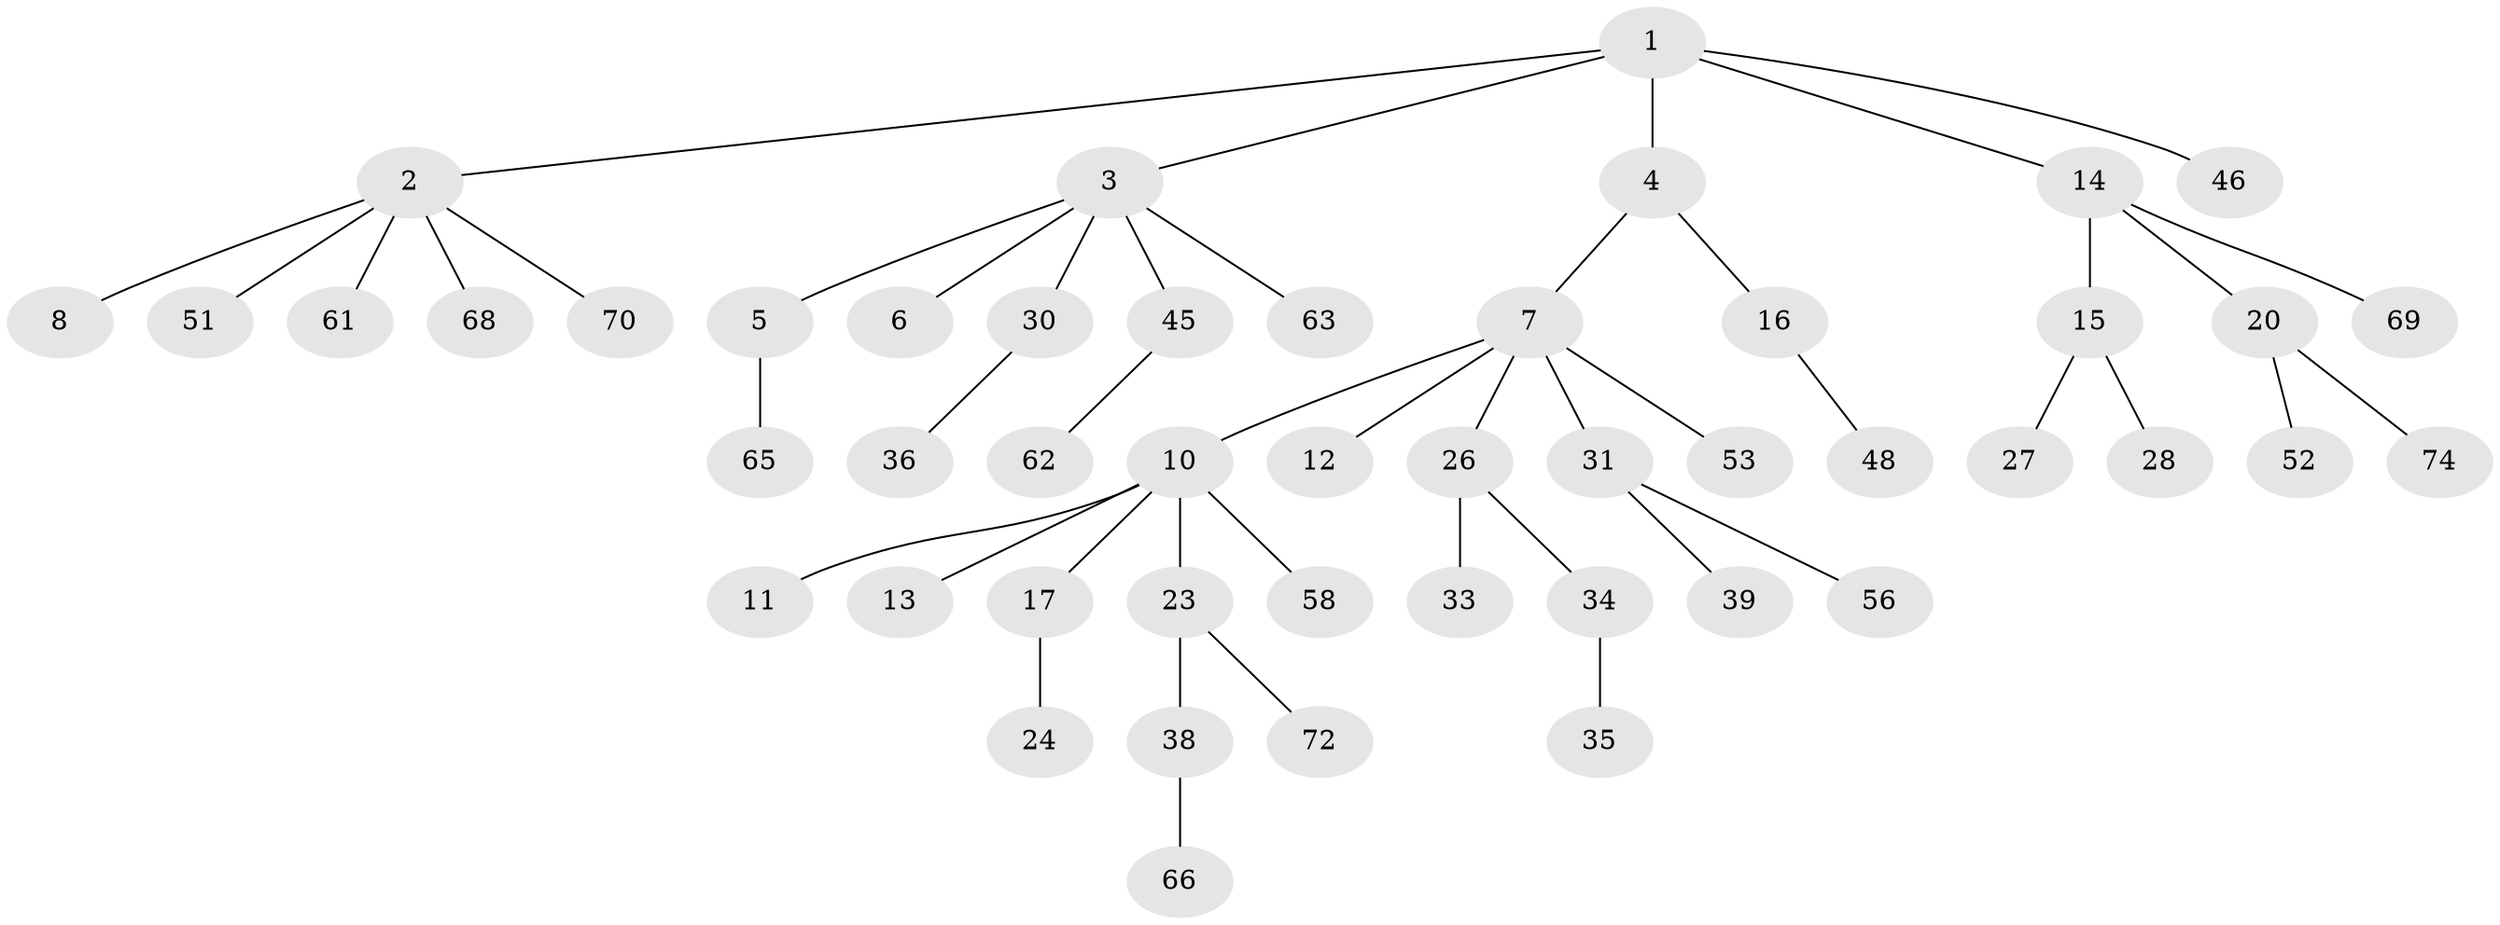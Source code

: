 // original degree distribution, {5: 0.04054054054054054, 6: 0.04054054054054054, 3: 0.12162162162162163, 1: 0.5135135135135135, 2: 0.24324324324324326, 4: 0.04054054054054054}
// Generated by graph-tools (version 1.1) at 2025/42/03/06/25 10:42:06]
// undirected, 48 vertices, 47 edges
graph export_dot {
graph [start="1"]
  node [color=gray90,style=filled];
  1 [super="+29"];
  2 [super="+54"];
  3 [super="+32"];
  4 [super="+9"];
  5 [super="+22"];
  6;
  7 [super="+21"];
  8 [super="+47"];
  10 [super="+57"];
  11;
  12 [super="+18"];
  13 [super="+25"];
  14 [super="+55"];
  15 [super="+37"];
  16 [super="+42"];
  17 [super="+19"];
  20 [super="+59"];
  23 [super="+49"];
  24;
  26;
  27;
  28 [super="+71"];
  30 [super="+44"];
  31 [super="+41"];
  33;
  34 [super="+40"];
  35 [super="+67"];
  36;
  38 [super="+43"];
  39 [super="+60"];
  45 [super="+50"];
  46 [super="+64"];
  48;
  51;
  52;
  53;
  56;
  58;
  61;
  62;
  63;
  65;
  66;
  68;
  69;
  70;
  72 [super="+73"];
  74;
  1 -- 2;
  1 -- 3;
  1 -- 4;
  1 -- 14;
  1 -- 46;
  2 -- 8;
  2 -- 51;
  2 -- 68;
  2 -- 70;
  2 -- 61;
  3 -- 5;
  3 -- 6;
  3 -- 30;
  3 -- 45;
  3 -- 63;
  4 -- 7;
  4 -- 16;
  5 -- 65;
  7 -- 10;
  7 -- 12;
  7 -- 53;
  7 -- 26;
  7 -- 31;
  10 -- 11;
  10 -- 13;
  10 -- 17;
  10 -- 23;
  10 -- 58;
  14 -- 15;
  14 -- 20;
  14 -- 69;
  15 -- 27;
  15 -- 28;
  16 -- 48;
  17 -- 24;
  20 -- 52;
  20 -- 74;
  23 -- 38;
  23 -- 72;
  26 -- 33;
  26 -- 34;
  30 -- 36;
  31 -- 39;
  31 -- 56;
  34 -- 35;
  38 -- 66;
  45 -- 62;
}
